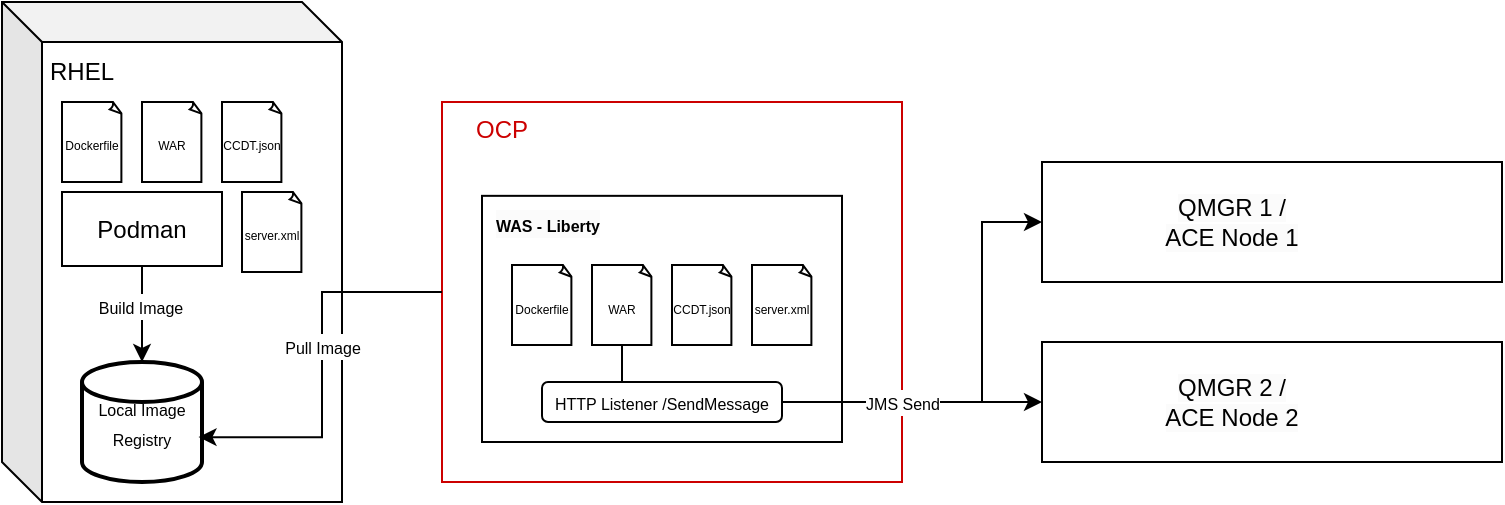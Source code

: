 <mxfile version="21.6.2" type="device">
  <diagram name="Page-1" id="D9LkzEyDuB6aHZ9DypNT">
    <mxGraphModel dx="1700" dy="369" grid="1" gridSize="10" guides="1" tooltips="1" connect="1" arrows="1" fold="1" page="1" pageScale="1" pageWidth="827" pageHeight="1169" math="0" shadow="0">
      <root>
        <mxCell id="0" />
        <mxCell id="1" parent="0" />
        <mxCell id="eLDuDdYwbzurwG_8pEoe-14" value="" style="group" parent="1" vertex="1" connectable="0">
          <mxGeometry x="100" y="180" width="230" height="190" as="geometry" />
        </mxCell>
        <mxCell id="eLDuDdYwbzurwG_8pEoe-2" value="" style="rounded=0;whiteSpace=wrap;html=1;shadow=0;strokeColor=#CC0000;" parent="eLDuDdYwbzurwG_8pEoe-14" vertex="1">
          <mxGeometry width="230" height="190" as="geometry" />
        </mxCell>
        <mxCell id="eLDuDdYwbzurwG_8pEoe-3" value="&lt;font color=&quot;#cc0000&quot;&gt;OCP&lt;/font&gt;" style="text;html=1;strokeColor=none;fillColor=none;align=center;verticalAlign=middle;whiteSpace=wrap;rounded=0;" parent="eLDuDdYwbzurwG_8pEoe-14" vertex="1">
          <mxGeometry width="60" height="27.143" as="geometry" />
        </mxCell>
        <mxCell id="eLDuDdYwbzurwG_8pEoe-7" style="edgeStyle=orthogonalEdgeStyle;rounded=0;orthogonalLoop=1;jettySize=auto;html=1;entryX=0;entryY=0.5;entryDx=0;entryDy=0;exitX=1;exitY=0.5;exitDx=0;exitDy=0;" parent="1" source="X4tGa0ssrB0skXhn0Tpa-27" target="eLDuDdYwbzurwG_8pEoe-5" edge="1">
          <mxGeometry relative="1" as="geometry">
            <Array as="points">
              <mxPoint x="370" y="330" />
              <mxPoint x="370" y="240" />
            </Array>
          </mxGeometry>
        </mxCell>
        <mxCell id="eLDuDdYwbzurwG_8pEoe-5" value="" style="rounded=0;whiteSpace=wrap;html=1;" parent="1" vertex="1">
          <mxGeometry x="400" y="210" width="230" height="60" as="geometry" />
        </mxCell>
        <mxCell id="eLDuDdYwbzurwG_8pEoe-6" value="" style="rounded=0;whiteSpace=wrap;html=1;" parent="1" vertex="1">
          <mxGeometry x="400" y="300" width="230" height="60" as="geometry" />
        </mxCell>
        <mxCell id="eLDuDdYwbzurwG_8pEoe-13" value="" style="group" parent="1" vertex="1" connectable="0">
          <mxGeometry x="120" y="220" width="180" height="140" as="geometry" />
        </mxCell>
        <mxCell id="eLDuDdYwbzurwG_8pEoe-4" value="" style="rounded=0;whiteSpace=wrap;html=1;strokeColor=#000000;" parent="eLDuDdYwbzurwG_8pEoe-13" vertex="1">
          <mxGeometry y="6.92" width="180" height="123.08" as="geometry" />
        </mxCell>
        <mxCell id="eLDuDdYwbzurwG_8pEoe-12" value="&lt;span style=&quot;font-family: Helvetica; font-style: normal; font-variant-ligatures: normal; font-variant-caps: normal; letter-spacing: normal; orphans: 2; text-align: center; text-indent: 0px; text-transform: none; widows: 2; word-spacing: 0px; -webkit-text-stroke-width: 0px; background-color: rgb(251, 251, 251); text-decoration-thickness: initial; text-decoration-style: initial; text-decoration-color: initial; float: none; display: inline !important;&quot;&gt;&lt;font style=&quot;font-size: 8px;&quot;&gt;&lt;b style=&quot;&quot;&gt;WAS - Liberty&lt;/b&gt;&lt;/font&gt;&lt;/span&gt;" style="text;html=1;strokeColor=none;fillColor=none;align=center;verticalAlign=middle;whiteSpace=wrap;rounded=0;" parent="eLDuDdYwbzurwG_8pEoe-13" vertex="1">
          <mxGeometry width="66.458" height="41.538" as="geometry" />
        </mxCell>
        <mxCell id="X4tGa0ssrB0skXhn0Tpa-23" value="&lt;font style=&quot;font-size: 6px;&quot;&gt;Dockerfile&lt;/font&gt;" style="whiteSpace=wrap;html=1;shape=mxgraph.basic.document" vertex="1" parent="eLDuDdYwbzurwG_8pEoe-13">
          <mxGeometry x="15" y="41.54" width="30" height="40" as="geometry" />
        </mxCell>
        <mxCell id="X4tGa0ssrB0skXhn0Tpa-30" style="edgeStyle=orthogonalEdgeStyle;rounded=0;orthogonalLoop=1;jettySize=auto;html=1;entryX=0.5;entryY=0;entryDx=0;entryDy=0;" edge="1" parent="eLDuDdYwbzurwG_8pEoe-13" source="X4tGa0ssrB0skXhn0Tpa-24" target="X4tGa0ssrB0skXhn0Tpa-27">
          <mxGeometry relative="1" as="geometry" />
        </mxCell>
        <mxCell id="X4tGa0ssrB0skXhn0Tpa-24" value="&lt;font style=&quot;font-size: 6px;&quot;&gt;WAR&lt;/font&gt;" style="whiteSpace=wrap;html=1;shape=mxgraph.basic.document" vertex="1" parent="eLDuDdYwbzurwG_8pEoe-13">
          <mxGeometry x="55" y="41.54" width="30" height="40" as="geometry" />
        </mxCell>
        <mxCell id="X4tGa0ssrB0skXhn0Tpa-25" value="&lt;font style=&quot;font-size: 6px;&quot;&gt;CCDT.json&lt;/font&gt;" style="whiteSpace=wrap;html=1;shape=mxgraph.basic.document" vertex="1" parent="eLDuDdYwbzurwG_8pEoe-13">
          <mxGeometry x="95" y="41.54" width="30" height="40" as="geometry" />
        </mxCell>
        <mxCell id="X4tGa0ssrB0skXhn0Tpa-26" value="&lt;font style=&quot;font-size: 6px;&quot;&gt;server.xml&lt;/font&gt;" style="whiteSpace=wrap;html=1;shape=mxgraph.basic.document" vertex="1" parent="eLDuDdYwbzurwG_8pEoe-13">
          <mxGeometry x="135" y="41.54" width="30" height="40" as="geometry" />
        </mxCell>
        <mxCell id="X4tGa0ssrB0skXhn0Tpa-27" value="&lt;font style=&quot;font-size: 8px;&quot;&gt;HTTP Listener&amp;nbsp;/SendMessage&lt;/font&gt;" style="rounded=1;whiteSpace=wrap;html=1;" vertex="1" parent="eLDuDdYwbzurwG_8pEoe-13">
          <mxGeometry x="30" y="100" width="120" height="20" as="geometry" />
        </mxCell>
        <mxCell id="eLDuDdYwbzurwG_8pEoe-8" style="edgeStyle=orthogonalEdgeStyle;rounded=0;orthogonalLoop=1;jettySize=auto;html=1;exitX=1;exitY=0.5;exitDx=0;exitDy=0;" parent="1" source="X4tGa0ssrB0skXhn0Tpa-27" target="eLDuDdYwbzurwG_8pEoe-6" edge="1">
          <mxGeometry relative="1" as="geometry" />
        </mxCell>
        <mxCell id="X4tGa0ssrB0skXhn0Tpa-31" value="&lt;font style=&quot;font-size: 8px;&quot;&gt;JMS Send&lt;/font&gt;" style="edgeLabel;html=1;align=center;verticalAlign=middle;resizable=0;points=[];" vertex="1" connectable="0" parent="eLDuDdYwbzurwG_8pEoe-8">
          <mxGeometry x="-0.245" relative="1" as="geometry">
            <mxPoint x="11" as="offset" />
          </mxGeometry>
        </mxCell>
        <mxCell id="eLDuDdYwbzurwG_8pEoe-15" value="&lt;meta charset=&quot;utf-8&quot;&gt;&lt;span style=&quot;color: rgb(0, 0, 0); font-family: Helvetica; font-size: 12px; font-style: normal; font-variant-ligatures: normal; font-variant-caps: normal; font-weight: 400; letter-spacing: normal; orphans: 2; text-align: center; text-indent: 0px; text-transform: none; widows: 2; word-spacing: 0px; -webkit-text-stroke-width: 0px; background-color: rgb(251, 251, 251); text-decoration-thickness: initial; text-decoration-style: initial; text-decoration-color: initial; float: none; display: inline !important;&quot;&gt;QMGR 2 / ACE Node 2&lt;/span&gt;" style="text;html=1;strokeColor=none;fillColor=none;align=center;verticalAlign=middle;whiteSpace=wrap;rounded=0;" parent="1" vertex="1">
          <mxGeometry x="460" y="315" width="70" height="30" as="geometry" />
        </mxCell>
        <mxCell id="eLDuDdYwbzurwG_8pEoe-16" value="&lt;span style=&quot;color: rgb(0, 0, 0); font-family: Helvetica; font-size: 12px; font-style: normal; font-variant-ligatures: normal; font-variant-caps: normal; font-weight: 400; letter-spacing: normal; orphans: 2; text-align: center; text-indent: 0px; text-transform: none; widows: 2; word-spacing: 0px; -webkit-text-stroke-width: 0px; background-color: rgb(251, 251, 251); text-decoration-thickness: initial; text-decoration-style: initial; text-decoration-color: initial; float: none; display: inline !important;&quot;&gt;QMGR 1 / ACE Node 1&lt;/span&gt;" style="text;html=1;strokeColor=none;fillColor=none;align=center;verticalAlign=middle;whiteSpace=wrap;rounded=0;" parent="1" vertex="1">
          <mxGeometry x="460" y="225" width="70" height="30" as="geometry" />
        </mxCell>
        <mxCell id="X4tGa0ssrB0skXhn0Tpa-8" value="" style="shape=cube;whiteSpace=wrap;html=1;boundedLbl=1;backgroundOutline=1;darkOpacity=0.05;darkOpacity2=0.1;" vertex="1" parent="1">
          <mxGeometry x="-120" y="130" width="170" height="250" as="geometry" />
        </mxCell>
        <mxCell id="X4tGa0ssrB0skXhn0Tpa-6" value="RHEL" style="text;html=1;strokeColor=none;fillColor=none;align=center;verticalAlign=middle;whiteSpace=wrap;rounded=0;" vertex="1" parent="1">
          <mxGeometry x="-110" y="150" width="60" height="30" as="geometry" />
        </mxCell>
        <mxCell id="X4tGa0ssrB0skXhn0Tpa-7" value="&lt;font style=&quot;font-size: 8px;&quot;&gt;Local Image Registry&lt;/font&gt;" style="strokeWidth=2;html=1;shape=mxgraph.flowchart.database;whiteSpace=wrap;" vertex="1" parent="1">
          <mxGeometry x="-80" y="310" width="60" height="60" as="geometry" />
        </mxCell>
        <mxCell id="X4tGa0ssrB0skXhn0Tpa-12" style="edgeStyle=orthogonalEdgeStyle;rounded=0;orthogonalLoop=1;jettySize=auto;html=1;entryX=0.5;entryY=0;entryDx=0;entryDy=0;entryPerimeter=0;" edge="1" parent="1" source="X4tGa0ssrB0skXhn0Tpa-11" target="X4tGa0ssrB0skXhn0Tpa-7">
          <mxGeometry relative="1" as="geometry" />
        </mxCell>
        <mxCell id="X4tGa0ssrB0skXhn0Tpa-21" value="&lt;font style=&quot;font-size: 8px;&quot;&gt;Build Image&lt;/font&gt;" style="edgeLabel;html=1;align=center;verticalAlign=middle;resizable=0;points=[];" vertex="1" connectable="0" parent="X4tGa0ssrB0skXhn0Tpa-12">
          <mxGeometry x="-0.165" y="-1" relative="1" as="geometry">
            <mxPoint as="offset" />
          </mxGeometry>
        </mxCell>
        <mxCell id="X4tGa0ssrB0skXhn0Tpa-11" value="Podman" style="rounded=0;whiteSpace=wrap;html=1;" vertex="1" parent="1">
          <mxGeometry x="-90" y="225" width="80" height="37" as="geometry" />
        </mxCell>
        <mxCell id="X4tGa0ssrB0skXhn0Tpa-13" value="&lt;font style=&quot;font-size: 6px;&quot;&gt;Dockerfile&lt;/font&gt;" style="whiteSpace=wrap;html=1;shape=mxgraph.basic.document" vertex="1" parent="1">
          <mxGeometry x="-90" y="180" width="30" height="40" as="geometry" />
        </mxCell>
        <mxCell id="X4tGa0ssrB0skXhn0Tpa-14" value="&lt;font style=&quot;font-size: 6px;&quot;&gt;WAR&lt;/font&gt;" style="whiteSpace=wrap;html=1;shape=mxgraph.basic.document" vertex="1" parent="1">
          <mxGeometry x="-50" y="180" width="30" height="40" as="geometry" />
        </mxCell>
        <mxCell id="X4tGa0ssrB0skXhn0Tpa-18" value="&lt;font style=&quot;font-size: 6px;&quot;&gt;CCDT.json&lt;/font&gt;" style="whiteSpace=wrap;html=1;shape=mxgraph.basic.document" vertex="1" parent="1">
          <mxGeometry x="-10" y="180" width="30" height="40" as="geometry" />
        </mxCell>
        <mxCell id="X4tGa0ssrB0skXhn0Tpa-19" value="&lt;font style=&quot;font-size: 6px;&quot;&gt;server.xml&lt;/font&gt;" style="whiteSpace=wrap;html=1;shape=mxgraph.basic.document" vertex="1" parent="1">
          <mxGeometry y="225" width="30" height="40" as="geometry" />
        </mxCell>
        <mxCell id="X4tGa0ssrB0skXhn0Tpa-20" style="edgeStyle=orthogonalEdgeStyle;rounded=0;orthogonalLoop=1;jettySize=auto;html=1;entryX=0.971;entryY=0.626;entryDx=0;entryDy=0;entryPerimeter=0;" edge="1" parent="1" source="eLDuDdYwbzurwG_8pEoe-2" target="X4tGa0ssrB0skXhn0Tpa-7">
          <mxGeometry relative="1" as="geometry" />
        </mxCell>
        <mxCell id="X4tGa0ssrB0skXhn0Tpa-22" value="&lt;font style=&quot;font-size: 8px;&quot;&gt;Pull Image&lt;/font&gt;" style="edgeLabel;html=1;align=center;verticalAlign=middle;resizable=0;points=[];" vertex="1" connectable="0" parent="X4tGa0ssrB0skXhn0Tpa-20">
          <mxGeometry x="-0.111" relative="1" as="geometry">
            <mxPoint as="offset" />
          </mxGeometry>
        </mxCell>
      </root>
    </mxGraphModel>
  </diagram>
</mxfile>
